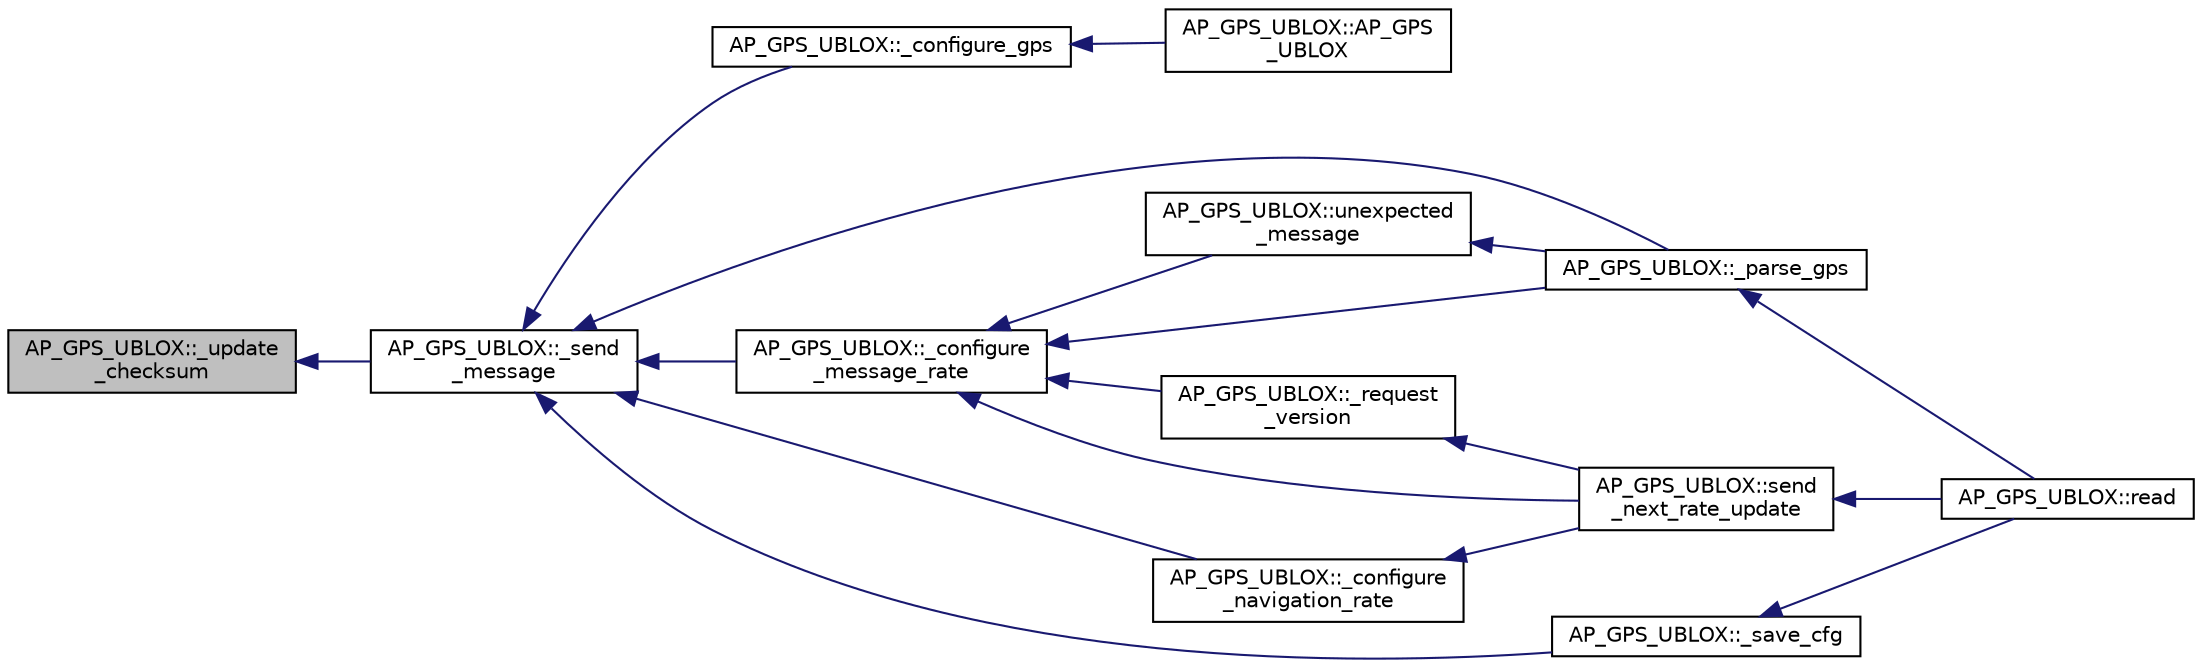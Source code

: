 digraph "AP_GPS_UBLOX::_update_checksum"
{
 // INTERACTIVE_SVG=YES
  edge [fontname="Helvetica",fontsize="10",labelfontname="Helvetica",labelfontsize="10"];
  node [fontname="Helvetica",fontsize="10",shape=record];
  rankdir="LR";
  Node1 [label="AP_GPS_UBLOX::_update\l_checksum",height=0.2,width=0.4,color="black", fillcolor="grey75", style="filled", fontcolor="black"];
  Node1 -> Node2 [dir="back",color="midnightblue",fontsize="10",style="solid",fontname="Helvetica"];
  Node2 [label="AP_GPS_UBLOX::_send\l_message",height=0.2,width=0.4,color="black", fillcolor="white", style="filled",URL="$classAP__GPS__UBLOX.html#a3e73204e71c7302d8a054bb479d003f1"];
  Node2 -> Node3 [dir="back",color="midnightblue",fontsize="10",style="solid",fontname="Helvetica"];
  Node3 [label="AP_GPS_UBLOX::_configure_gps",height=0.2,width=0.4,color="black", fillcolor="white", style="filled",URL="$classAP__GPS__UBLOX.html#afb91ccbcc4849251ee0a39e3ef419375"];
  Node3 -> Node4 [dir="back",color="midnightblue",fontsize="10",style="solid",fontname="Helvetica"];
  Node4 [label="AP_GPS_UBLOX::AP_GPS\l_UBLOX",height=0.2,width=0.4,color="black", fillcolor="white", style="filled",URL="$classAP__GPS__UBLOX.html#a0544590f35bd965c5ac93f8d98a340df"];
  Node2 -> Node5 [dir="back",color="midnightblue",fontsize="10",style="solid",fontname="Helvetica"];
  Node5 [label="AP_GPS_UBLOX::_configure\l_message_rate",height=0.2,width=0.4,color="black", fillcolor="white", style="filled",URL="$classAP__GPS__UBLOX.html#a43dcbafc9c14e3cc6809ea888d5ffa93"];
  Node5 -> Node6 [dir="back",color="midnightblue",fontsize="10",style="solid",fontname="Helvetica"];
  Node6 [label="AP_GPS_UBLOX::_parse_gps",height=0.2,width=0.4,color="black", fillcolor="white", style="filled",URL="$classAP__GPS__UBLOX.html#a16ae8ab4b0babfbc2245beb0a438ec33"];
  Node6 -> Node7 [dir="back",color="midnightblue",fontsize="10",style="solid",fontname="Helvetica"];
  Node7 [label="AP_GPS_UBLOX::read",height=0.2,width=0.4,color="black", fillcolor="white", style="filled",URL="$classAP__GPS__UBLOX.html#a09825f5ca37ee9bdb5e0939a4073a84e"];
  Node5 -> Node8 [dir="back",color="midnightblue",fontsize="10",style="solid",fontname="Helvetica"];
  Node8 [label="AP_GPS_UBLOX::_request\l_version",height=0.2,width=0.4,color="black", fillcolor="white", style="filled",URL="$classAP__GPS__UBLOX.html#ae1da492ab0f9b2b2871799848f2120f8"];
  Node8 -> Node9 [dir="back",color="midnightblue",fontsize="10",style="solid",fontname="Helvetica"];
  Node9 [label="AP_GPS_UBLOX::send\l_next_rate_update",height=0.2,width=0.4,color="black", fillcolor="white", style="filled",URL="$classAP__GPS__UBLOX.html#a253fc95ba92dc62e68ed1b03e910d9fa"];
  Node9 -> Node7 [dir="back",color="midnightblue",fontsize="10",style="solid",fontname="Helvetica"];
  Node5 -> Node9 [dir="back",color="midnightblue",fontsize="10",style="solid",fontname="Helvetica"];
  Node5 -> Node10 [dir="back",color="midnightblue",fontsize="10",style="solid",fontname="Helvetica"];
  Node10 [label="AP_GPS_UBLOX::unexpected\l_message",height=0.2,width=0.4,color="black", fillcolor="white", style="filled",URL="$classAP__GPS__UBLOX.html#a3b8dd4fbac9d7136cbd335c0b51d3257"];
  Node10 -> Node6 [dir="back",color="midnightblue",fontsize="10",style="solid",fontname="Helvetica"];
  Node2 -> Node11 [dir="back",color="midnightblue",fontsize="10",style="solid",fontname="Helvetica"];
  Node11 [label="AP_GPS_UBLOX::_configure\l_navigation_rate",height=0.2,width=0.4,color="black", fillcolor="white", style="filled",URL="$classAP__GPS__UBLOX.html#a77b3ada78b25c2ba1cf8e71cb37c52e7"];
  Node11 -> Node9 [dir="back",color="midnightblue",fontsize="10",style="solid",fontname="Helvetica"];
  Node2 -> Node6 [dir="back",color="midnightblue",fontsize="10",style="solid",fontname="Helvetica"];
  Node2 -> Node12 [dir="back",color="midnightblue",fontsize="10",style="solid",fontname="Helvetica"];
  Node12 [label="AP_GPS_UBLOX::_save_cfg",height=0.2,width=0.4,color="black", fillcolor="white", style="filled",URL="$classAP__GPS__UBLOX.html#a735f714c51ff36ab8e5fa4cf266627ab"];
  Node12 -> Node7 [dir="back",color="midnightblue",fontsize="10",style="solid",fontname="Helvetica"];
}
